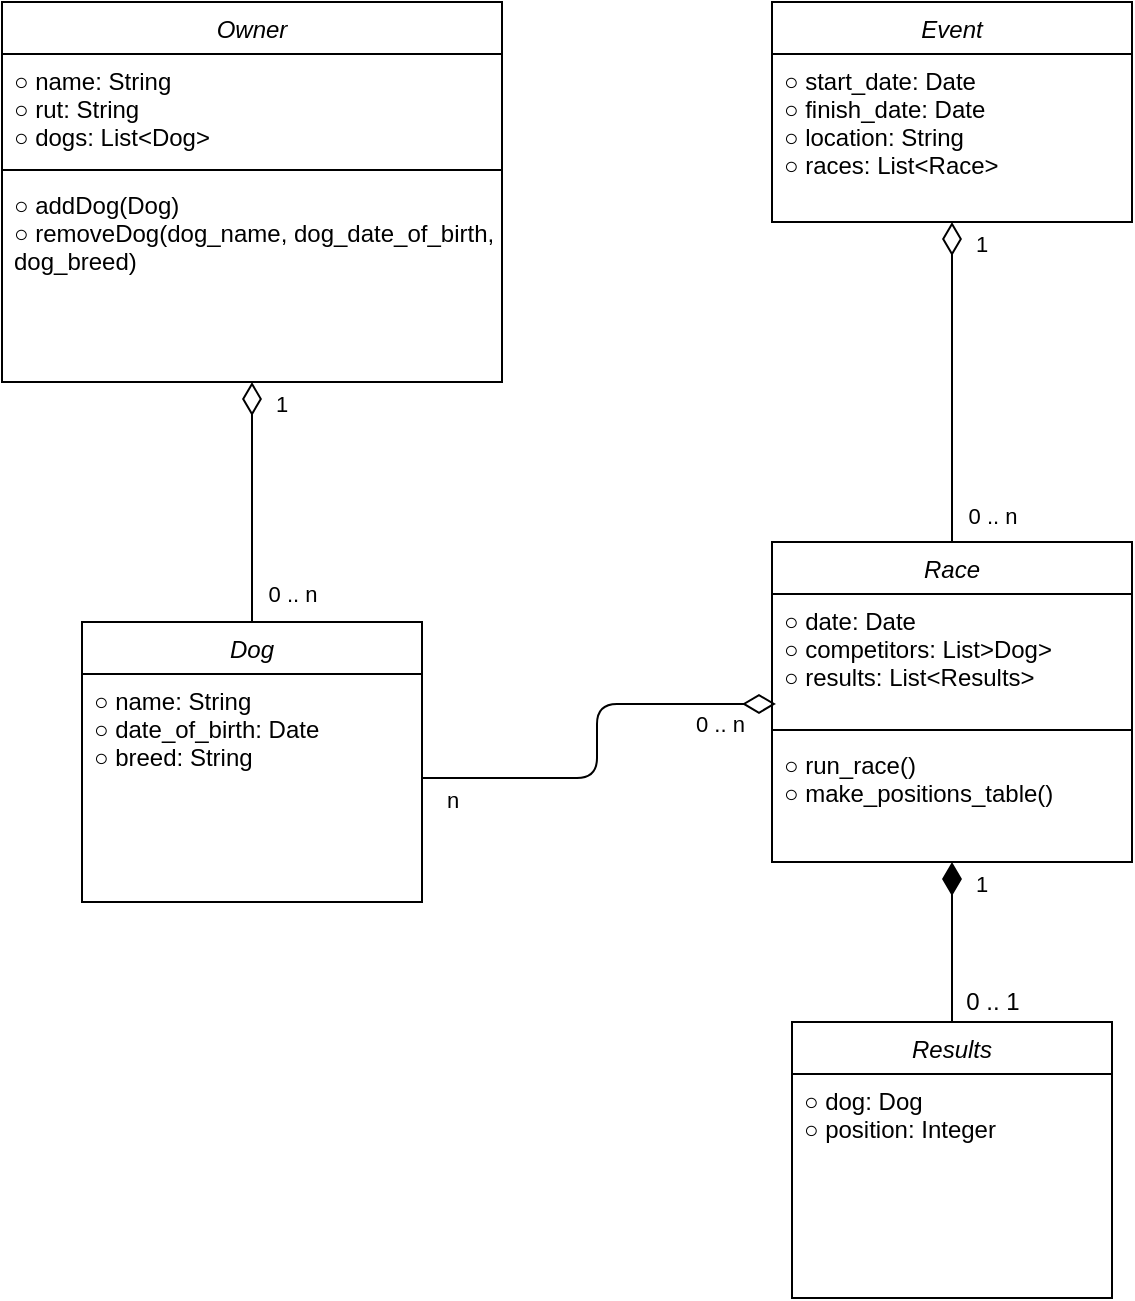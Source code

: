 <mxfile version="14.5.10" type="device"><diagram id="C5RBs43oDa-KdzZeNtuy" name="Page-1"><mxGraphModel dx="1662" dy="762" grid="1" gridSize="10" guides="1" tooltips="1" connect="1" arrows="1" fold="1" page="1" pageScale="1" pageWidth="827" pageHeight="1169" math="0" shadow="0"><root><mxCell id="WIyWlLk6GJQsqaUBKTNV-0"/><mxCell id="WIyWlLk6GJQsqaUBKTNV-1" parent="WIyWlLk6GJQsqaUBKTNV-0"/><mxCell id="zkfFHV4jXpPFQw0GAbJ--0" value="Owner" style="swimlane;fontStyle=2;align=center;verticalAlign=top;childLayout=stackLayout;horizontal=1;startSize=26;horizontalStack=0;resizeParent=1;resizeLast=0;collapsible=1;marginBottom=0;rounded=0;shadow=0;strokeWidth=1;" parent="WIyWlLk6GJQsqaUBKTNV-1" vertex="1"><mxGeometry x="145" y="120" width="250" height="190" as="geometry"><mxRectangle x="230" y="140" width="160" height="26" as="alternateBounds"/></mxGeometry></mxCell><mxCell id="zkfFHV4jXpPFQw0GAbJ--1" value="○ name: String&#10;○ rut: String&#10;○ dogs: List&lt;Dog&gt;" style="text;align=left;verticalAlign=top;spacingLeft=4;spacingRight=4;overflow=hidden;rotatable=0;points=[[0,0.5],[1,0.5]];portConstraint=eastwest;" parent="zkfFHV4jXpPFQw0GAbJ--0" vertex="1"><mxGeometry y="26" width="250" height="54" as="geometry"/></mxCell><mxCell id="zkfFHV4jXpPFQw0GAbJ--4" value="" style="line;html=1;strokeWidth=1;align=left;verticalAlign=middle;spacingTop=-1;spacingLeft=3;spacingRight=3;rotatable=0;labelPosition=right;points=[];portConstraint=eastwest;" parent="zkfFHV4jXpPFQw0GAbJ--0" vertex="1"><mxGeometry y="80" width="250" height="8" as="geometry"/></mxCell><mxCell id="zkfFHV4jXpPFQw0GAbJ--5" value="○ addDog(Dog)&#10;○ removeDog(dog_name, dog_date_of_birth, &#10;dog_breed)&#10;" style="text;align=left;verticalAlign=top;spacingLeft=4;spacingRight=4;overflow=hidden;rotatable=0;points=[[0,0.5],[1,0.5]];portConstraint=eastwest;" parent="zkfFHV4jXpPFQw0GAbJ--0" vertex="1"><mxGeometry y="88" width="250" height="102" as="geometry"/></mxCell><mxCell id="Ebi3WaG5tSa_ysf6--2W-0" value="Dog" style="swimlane;fontStyle=2;align=center;verticalAlign=top;childLayout=stackLayout;horizontal=1;startSize=26;horizontalStack=0;resizeParent=1;resizeLast=0;collapsible=1;marginBottom=0;rounded=0;shadow=0;strokeWidth=1;" parent="WIyWlLk6GJQsqaUBKTNV-1" vertex="1"><mxGeometry x="185" y="430" width="170" height="140" as="geometry"><mxRectangle x="230" y="140" width="160" height="26" as="alternateBounds"/></mxGeometry></mxCell><mxCell id="Ebi3WaG5tSa_ysf6--2W-1" value="○ name: String&#10;○ date_of_birth: Date&#10;○ breed: String" style="text;align=left;verticalAlign=top;spacingLeft=4;spacingRight=4;overflow=hidden;rotatable=0;points=[[0,0.5],[1,0.5]];portConstraint=eastwest;" parent="Ebi3WaG5tSa_ysf6--2W-0" vertex="1"><mxGeometry y="26" width="170" height="104" as="geometry"/></mxCell><mxCell id="Ebi3WaG5tSa_ysf6--2W-4" value="Race" style="swimlane;fontStyle=2;align=center;verticalAlign=top;childLayout=stackLayout;horizontal=1;startSize=26;horizontalStack=0;resizeParent=1;resizeLast=0;collapsible=1;marginBottom=0;rounded=0;shadow=0;strokeWidth=1;" parent="WIyWlLk6GJQsqaUBKTNV-1" vertex="1"><mxGeometry x="530" y="390" width="180" height="160" as="geometry"><mxRectangle x="230" y="140" width="160" height="26" as="alternateBounds"/></mxGeometry></mxCell><mxCell id="Ebi3WaG5tSa_ysf6--2W-5" value="○ date: Date&#10;○ competitors: List&gt;Dog&gt;&#10;○ results: List&lt;Results&gt;" style="text;align=left;verticalAlign=top;spacingLeft=4;spacingRight=4;overflow=hidden;rotatable=0;points=[[0,0.5],[1,0.5]];portConstraint=eastwest;" parent="Ebi3WaG5tSa_ysf6--2W-4" vertex="1"><mxGeometry y="26" width="180" height="64" as="geometry"/></mxCell><mxCell id="Ebi3WaG5tSa_ysf6--2W-6" value="" style="line;html=1;strokeWidth=1;align=left;verticalAlign=middle;spacingTop=-1;spacingLeft=3;spacingRight=3;rotatable=0;labelPosition=right;points=[];portConstraint=eastwest;" parent="Ebi3WaG5tSa_ysf6--2W-4" vertex="1"><mxGeometry y="90" width="180" height="8" as="geometry"/></mxCell><mxCell id="Ebi3WaG5tSa_ysf6--2W-7" value="○ run_race()&#10;○ make_positions_table()" style="text;align=left;verticalAlign=top;spacingLeft=4;spacingRight=4;overflow=hidden;rotatable=0;points=[[0,0.5],[1,0.5]];portConstraint=eastwest;" parent="Ebi3WaG5tSa_ysf6--2W-4" vertex="1"><mxGeometry y="98" width="180" height="62" as="geometry"/></mxCell><mxCell id="Ebi3WaG5tSa_ysf6--2W-8" value="Results" style="swimlane;fontStyle=2;align=center;verticalAlign=top;childLayout=stackLayout;horizontal=1;startSize=26;horizontalStack=0;resizeParent=1;resizeLast=0;collapsible=1;marginBottom=0;rounded=0;shadow=0;strokeWidth=1;" parent="WIyWlLk6GJQsqaUBKTNV-1" vertex="1"><mxGeometry x="540" y="630" width="160" height="138" as="geometry"><mxRectangle x="230" y="140" width="160" height="26" as="alternateBounds"/></mxGeometry></mxCell><mxCell id="Ebi3WaG5tSa_ysf6--2W-9" value="○ dog: Dog&#10;○ position: Integer" style="text;align=left;verticalAlign=top;spacingLeft=4;spacingRight=4;overflow=hidden;rotatable=0;points=[[0,0.5],[1,0.5]];portConstraint=eastwest;" parent="Ebi3WaG5tSa_ysf6--2W-8" vertex="1"><mxGeometry y="26" width="160" height="84" as="geometry"/></mxCell><mxCell id="Ebi3WaG5tSa_ysf6--2W-16" value="Event" style="swimlane;fontStyle=2;align=center;verticalAlign=top;childLayout=stackLayout;horizontal=1;startSize=26;horizontalStack=0;resizeParent=1;resizeLast=0;collapsible=1;marginBottom=0;rounded=0;shadow=0;strokeWidth=1;" parent="WIyWlLk6GJQsqaUBKTNV-1" vertex="1"><mxGeometry x="530" y="120" width="180" height="110" as="geometry"><mxRectangle x="230" y="140" width="160" height="26" as="alternateBounds"/></mxGeometry></mxCell><mxCell id="Ebi3WaG5tSa_ysf6--2W-17" value="○ start_date: Date&#10;○ finish_date: Date&#10;○ location: String&#10;○ races: List&lt;Race&gt;" style="text;align=left;verticalAlign=top;spacingLeft=4;spacingRight=4;overflow=hidden;rotatable=0;points=[[0,0.5],[1,0.5]];portConstraint=eastwest;" parent="Ebi3WaG5tSa_ysf6--2W-16" vertex="1"><mxGeometry y="26" width="180" height="64" as="geometry"/></mxCell><mxCell id="Ebi3WaG5tSa_ysf6--2W-26" value="1" style="endArrow=none;html=1;endSize=12;startArrow=diamondThin;startSize=14;startFill=1;edgeStyle=orthogonalEdgeStyle;align=left;verticalAlign=bottom;exitX=0.5;exitY=1;exitDx=0;exitDy=0;endFill=0;" parent="WIyWlLk6GJQsqaUBKTNV-1" source="Ebi3WaG5tSa_ysf6--2W-4" target="Ebi3WaG5tSa_ysf6--2W-8" edge="1"><mxGeometry x="-0.5" y="10" relative="1" as="geometry"><mxPoint x="330" y="390" as="sourcePoint"/><mxPoint x="490" y="390" as="targetPoint"/><mxPoint as="offset"/></mxGeometry></mxCell><mxCell id="Ebi3WaG5tSa_ysf6--2W-30" value="1" style="endArrow=none;html=1;endSize=12;startArrow=diamondThin;startSize=14;startFill=0;edgeStyle=orthogonalEdgeStyle;align=left;verticalAlign=bottom;entryX=0.5;entryY=0;entryDx=0;entryDy=0;exitX=0.5;exitY=1;exitDx=0;exitDy=0;endFill=0;" parent="WIyWlLk6GJQsqaUBKTNV-1" source="zkfFHV4jXpPFQw0GAbJ--0" target="Ebi3WaG5tSa_ysf6--2W-0" edge="1"><mxGeometry x="-0.667" y="10" relative="1" as="geometry"><mxPoint x="150" y="360" as="sourcePoint"/><mxPoint x="380" y="610" as="targetPoint"/><mxPoint as="offset"/></mxGeometry></mxCell><mxCell id="tEcxWsqOc_zNC62OU1J3-6" value="0 .. n" style="edgeLabel;html=1;align=center;verticalAlign=middle;resizable=0;points=[];" vertex="1" connectable="0" parent="Ebi3WaG5tSa_ysf6--2W-30"><mxGeometry x="0.783" y="5" relative="1" as="geometry"><mxPoint x="15" y="-1" as="offset"/></mxGeometry></mxCell><mxCell id="Ebi3WaG5tSa_ysf6--2W-31" value="1" style="endArrow=none;html=1;endSize=12;startArrow=diamondThin;startSize=14;startFill=0;edgeStyle=orthogonalEdgeStyle;align=left;verticalAlign=bottom;exitX=0.5;exitY=1;exitDx=0;exitDy=0;entryX=0.5;entryY=0;entryDx=0;entryDy=0;endFill=0;" parent="WIyWlLk6GJQsqaUBKTNV-1" source="Ebi3WaG5tSa_ysf6--2W-16" target="Ebi3WaG5tSa_ysf6--2W-4" edge="1"><mxGeometry x="-0.75" y="10" relative="1" as="geometry"><mxPoint x="330" y="390" as="sourcePoint"/><mxPoint x="490" y="390" as="targetPoint"/><mxPoint as="offset"/></mxGeometry></mxCell><mxCell id="tEcxWsqOc_zNC62OU1J3-2" value="0 .. n" style="edgeLabel;html=1;align=center;verticalAlign=middle;resizable=0;points=[];" vertex="1" connectable="0" parent="Ebi3WaG5tSa_ysf6--2W-31"><mxGeometry x="0.838" y="1" relative="1" as="geometry"><mxPoint x="19" as="offset"/></mxGeometry></mxCell><mxCell id="Ebi3WaG5tSa_ysf6--2W-32" value="0 .. n" style="endArrow=none;html=1;endSize=12;startArrow=diamondThin;startSize=14;startFill=0;edgeStyle=orthogonalEdgeStyle;align=left;verticalAlign=bottom;exitX=0.011;exitY=0.859;exitDx=0;exitDy=0;endFill=0;exitPerimeter=0;" parent="WIyWlLk6GJQsqaUBKTNV-1" source="Ebi3WaG5tSa_ysf6--2W-5" target="Ebi3WaG5tSa_ysf6--2W-1" edge="1"><mxGeometry x="-0.608" y="19" relative="1" as="geometry"><mxPoint x="330" y="490" as="sourcePoint"/><mxPoint x="350" y="513" as="targetPoint"/><mxPoint as="offset"/><Array as="points"/></mxGeometry></mxCell><mxCell id="tEcxWsqOc_zNC62OU1J3-5" value="n" style="edgeLabel;html=1;align=center;verticalAlign=middle;resizable=0;points=[];" vertex="1" connectable="0" parent="Ebi3WaG5tSa_ysf6--2W-32"><mxGeometry x="0.841" y="3" relative="1" as="geometry"><mxPoint x="-2" y="8" as="offset"/></mxGeometry></mxCell><mxCell id="tEcxWsqOc_zNC62OU1J3-3" value="0 .. 1" style="text;html=1;align=center;verticalAlign=middle;resizable=0;points=[];autosize=1;strokeColor=none;" vertex="1" parent="WIyWlLk6GJQsqaUBKTNV-1"><mxGeometry x="620" y="610" width="40" height="20" as="geometry"/></mxCell></root></mxGraphModel></diagram></mxfile>